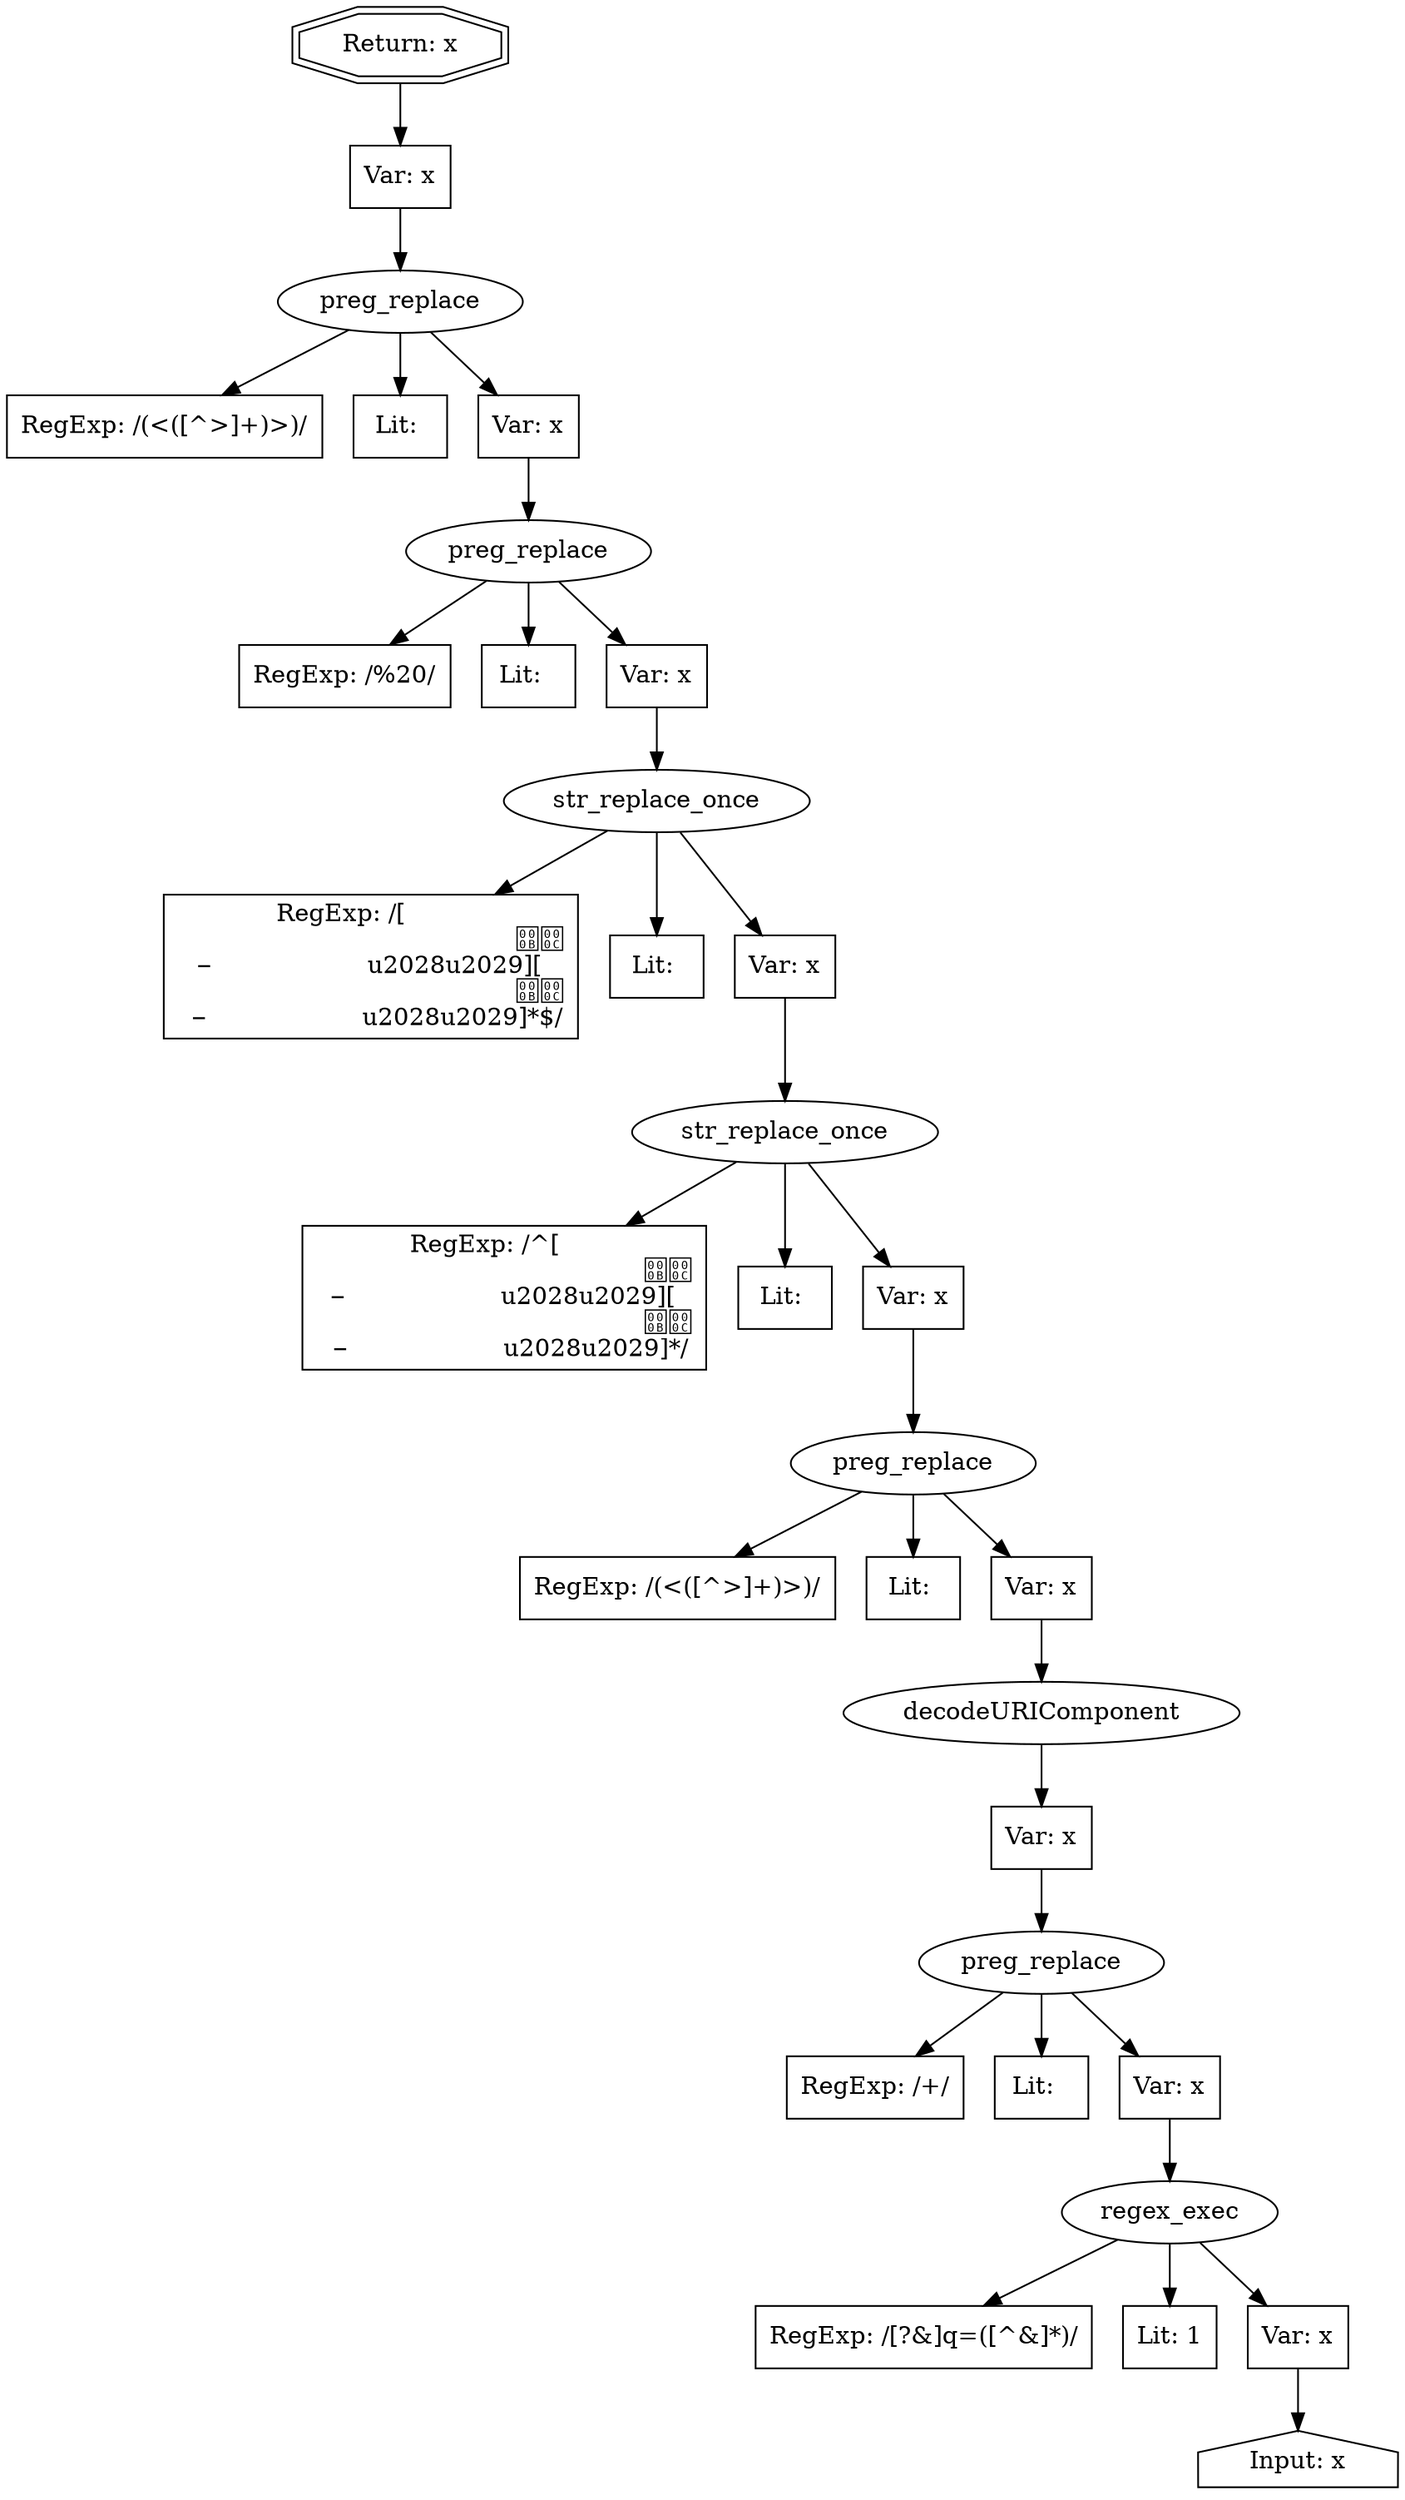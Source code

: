 // Finding: 5851f1d3-fe03-4954-bbbd-38515bca30e7
// Finding.url: https://example211.com/pages/search-results?q=a</iframe></style></script></object></embed></textarea><img src=x onerror=taintfoxLog('70ee634f67c84e82bbdc5186f6ab317d')><!--/*
// Finding.parentloc: https://example211.com/pages/search-results?q=a</iframe></style></script></object></embed></textarea><img src=x onerror=taintfoxLog('70ee634f67c84e82bbdc5186f6ab317d')><!--/*
// Finding.domain: example211.com
// Finding.base_domain: example211.com
// Finding.source: location.search
// Finding.sink: innerHTML
// Sanitizer.score: 8
// Sanitizer.name: klevu_getSearchResults
// Sanitizer.location: https://js.example212.com/klevu-js-v1/js-1-1/klevu-landing.js - klevu_getSearchResults:1:64210
// Finding.begin: 0
// Finding.end: 7
// Finding.original_uuid: e2124007-0778-46dd-aacc-8764e46d335a
// Finding.TwentyFiveMillionFlowsId: -1331758489
// Finding.script: https://js.example212.com/klevu-js-v1/js/klevu-webstore.js
// Finding.line: 1
// Exploit.uuid: 70ee634f-67c8-4e82-bbdc-5186f6ab317d
// Exploit.success: false
// Exploit.status: validated
// Exploit.method: C
// Exploit.type: html
// Exploit.token: text
// Exploit.content: a
// Exploit.quote_type: None
// Exploit.tag: None
// Exploit.break_out: a</iframe></style></script></object></embed></textarea><img src=x onerror=
// Exploit.break_in: ><!--/*
// Exploit.payload: a</iframe></style></script></object></embed></textarea><img src=x onerror=taintfoxLog(1)><!--/*
// Exploit.begin_taint_url: 45
// Exploit.end_taint_url: 60
// Exploit.replace_begin_url: 45
// Exploit.replace_end_url: 60
// Exploit.replace_begin_param: 0
// Exploit.replace_end_param: 15
// Issues.LargestEncodeAttrStringChain: 0
// Issues.LargestTextFragmentEncodeChainLength: 0
// Issues.HasApproximation: false
// Issues.HasMissingImplementation: false
// Issues.HasInfiniteRegexWithFunctionReplacer: false
// Issues.MergedSplitAndJoins: false
// Issues.HasUrlInRhsOfReplace: false
// Issues.HasUrlInLhsOfReplace: false
// Issues.HasCookieValueInLhsOfreplace: false
// Issues.HasCookieValueInRhsOfreplace: false
// Issues.HasCookieValueInMatchPattern: false
// Issues.HasCookieValueInExecPattern: false
// Issues.RemovedLRConcats: true
// Issues.RemovedReplaceArtifacts: false
// Issues.HasUrlInMatchPattern: false
// Issues.HasUrlInExecPattern: false
// Issues.RemovedNOPreplaces: false
// Issues.Known_sanitizer: false
// DepGraph.hash: -1744901320
// DepGraph.sanitizer_hash: -859912781
// Removed LR concats 
digraph cfg {
n0 [shape=house, label="Input: x"];
n1 [shape=ellipse, label="regex_exec"];
n2 [shape=box, label="RegExp: /[?&]q=([^&]*)/"];
n3 [shape=box, label="Lit: 1"];
n4 [shape=box, label="Var: x"];
n5 [shape=ellipse, label="preg_replace"];
n6 [shape=box, label="RegExp: /\+/"];
n7 [shape=box, label="Lit:  "];
n8 [shape=box, label="Var: x"];
n9 [shape=ellipse, label="decodeURIComponent"];
n10 [shape=box, label="Var: x"];
n11 [shape=ellipse, label="preg_replace"];
n12 [shape=box, label="RegExp: /(<([^>]+)>)/"];
n13 [shape=box, label="Lit: "];
n14 [shape=box, label="Var: x"];
n15 [shape=ellipse, label="str_replace_once"];
n16 [shape=box, label="RegExp: /^[	\n\r   ᠎             　\u2028\u2029﻿][	\n\r   ᠎             　\u2028\u2029﻿]*/"];
n17 [shape=box, label="Lit: "];
n18 [shape=box, label="Var: x"];
n19 [shape=ellipse, label="str_replace_once"];
n20 [shape=box, label="RegExp: /[	\n\r   ᠎             　\u2028\u2029﻿][	\n\r   ᠎             　\u2028\u2029﻿]*$/"];
n21 [shape=box, label="Lit: "];
n22 [shape=box, label="Var: x"];
n23 [shape=ellipse, label="preg_replace"];
n24 [shape=box, label="RegExp: /%20/"];
n25 [shape=box, label="Lit:  "];
n26 [shape=box, label="Var: x"];
n27 [shape=ellipse, label="preg_replace"];
n28 [shape=box, label="RegExp: /(<([^>]+)>)/"];
n29 [shape=box, label="Lit: "];
n30 [shape=box, label="Var: x"];
n31 [shape=box, label="Var: x"];
n32 [shape=doubleoctagon, label="Return: x"];
n4 -> n0;
n1 -> n2;
n1 -> n3;
n1 -> n4;
n8 -> n1;
n5 -> n6;
n5 -> n7;
n5 -> n8;
n10 -> n5;
n9 -> n10;
n14 -> n9;
n11 -> n12;
n11 -> n13;
n11 -> n14;
n18 -> n11;
n15 -> n16;
n15 -> n17;
n15 -> n18;
n22 -> n15;
n19 -> n20;
n19 -> n21;
n19 -> n22;
n26 -> n19;
n23 -> n24;
n23 -> n25;
n23 -> n26;
n30 -> n23;
n27 -> n28;
n27 -> n29;
n27 -> n30;
n31 -> n27;
n32 -> n31;
}